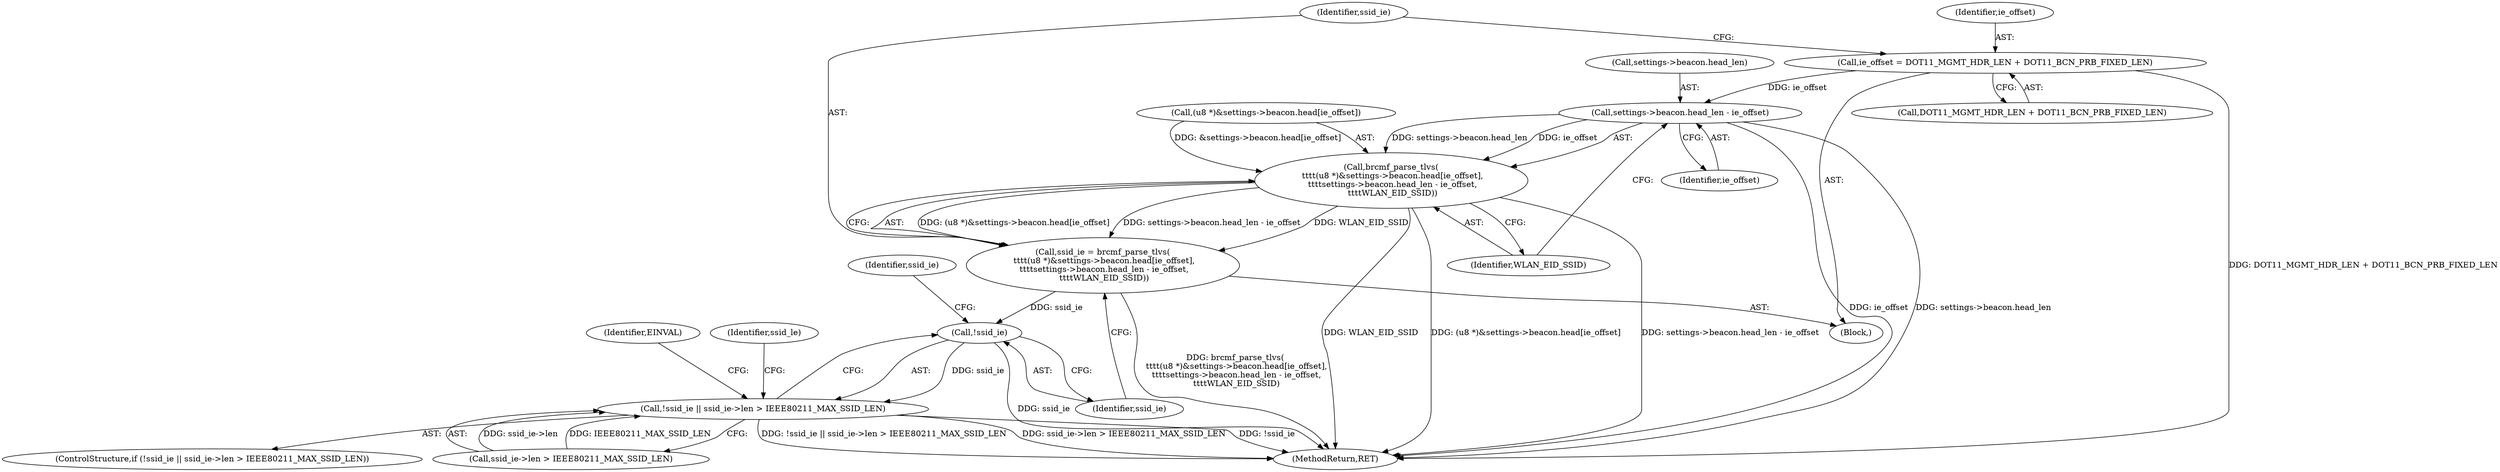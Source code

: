 digraph "0_linux_ded89912156b1a47d940a0c954c43afbabd0c42c@integer" {
"1000262" [label="(Call,ie_offset = DOT11_MGMT_HDR_LEN + DOT11_BCN_PRB_FIXED_LEN)"];
"1000280" [label="(Call,settings->beacon.head_len - ie_offset)"];
"1000269" [label="(Call,brcmf_parse_tlvs(\n \t\t\t\t(u8 *)&settings->beacon.head[ie_offset],\n \t\t\t\tsettings->beacon.head_len - ie_offset,\n \t\t\t\tWLAN_EID_SSID))"];
"1000267" [label="(Call,ssid_ie = brcmf_parse_tlvs(\n \t\t\t\t(u8 *)&settings->beacon.head[ie_offset],\n \t\t\t\tsettings->beacon.head_len - ie_offset,\n \t\t\t\tWLAN_EID_SSID))"];
"1000290" [label="(Call,!ssid_ie)"];
"1000289" [label="(Call,!ssid_ie || ssid_ie->len > IEEE80211_MAX_SSID_LEN)"];
"1000294" [label="(Identifier,ssid_ie)"];
"1000288" [label="(ControlStructure,if (!ssid_ie || ssid_ie->len > IEEE80211_MAX_SSID_LEN))"];
"1000299" [label="(Identifier,EINVAL)"];
"1000267" [label="(Call,ssid_ie = brcmf_parse_tlvs(\n \t\t\t\t(u8 *)&settings->beacon.head[ie_offset],\n \t\t\t\tsettings->beacon.head_len - ie_offset,\n \t\t\t\tWLAN_EID_SSID))"];
"1000289" [label="(Call,!ssid_ie || ssid_ie->len > IEEE80211_MAX_SSID_LEN)"];
"1000280" [label="(Call,settings->beacon.head_len - ie_offset)"];
"1000291" [label="(Identifier,ssid_ie)"];
"1000263" [label="(Identifier,ie_offset)"];
"1000264" [label="(Call,DOT11_MGMT_HDR_LEN + DOT11_BCN_PRB_FIXED_LEN)"];
"1000286" [label="(Identifier,ie_offset)"];
"1000261" [label="(Block,)"];
"1000292" [label="(Call,ssid_ie->len > IEEE80211_MAX_SSID_LEN)"];
"1000269" [label="(Call,brcmf_parse_tlvs(\n \t\t\t\t(u8 *)&settings->beacon.head[ie_offset],\n \t\t\t\tsettings->beacon.head_len - ie_offset,\n \t\t\t\tWLAN_EID_SSID))"];
"1000814" [label="(MethodReturn,RET)"];
"1000281" [label="(Call,settings->beacon.head_len)"];
"1000302" [label="(Identifier,ssid_le)"];
"1000290" [label="(Call,!ssid_ie)"];
"1000287" [label="(Identifier,WLAN_EID_SSID)"];
"1000268" [label="(Identifier,ssid_ie)"];
"1000270" [label="(Call,(u8 *)&settings->beacon.head[ie_offset])"];
"1000262" [label="(Call,ie_offset = DOT11_MGMT_HDR_LEN + DOT11_BCN_PRB_FIXED_LEN)"];
"1000262" -> "1000261"  [label="AST: "];
"1000262" -> "1000264"  [label="CFG: "];
"1000263" -> "1000262"  [label="AST: "];
"1000264" -> "1000262"  [label="AST: "];
"1000268" -> "1000262"  [label="CFG: "];
"1000262" -> "1000814"  [label="DDG: DOT11_MGMT_HDR_LEN + DOT11_BCN_PRB_FIXED_LEN"];
"1000262" -> "1000280"  [label="DDG: ie_offset"];
"1000280" -> "1000269"  [label="AST: "];
"1000280" -> "1000286"  [label="CFG: "];
"1000281" -> "1000280"  [label="AST: "];
"1000286" -> "1000280"  [label="AST: "];
"1000287" -> "1000280"  [label="CFG: "];
"1000280" -> "1000814"  [label="DDG: ie_offset"];
"1000280" -> "1000814"  [label="DDG: settings->beacon.head_len"];
"1000280" -> "1000269"  [label="DDG: settings->beacon.head_len"];
"1000280" -> "1000269"  [label="DDG: ie_offset"];
"1000269" -> "1000267"  [label="AST: "];
"1000269" -> "1000287"  [label="CFG: "];
"1000270" -> "1000269"  [label="AST: "];
"1000287" -> "1000269"  [label="AST: "];
"1000267" -> "1000269"  [label="CFG: "];
"1000269" -> "1000814"  [label="DDG: settings->beacon.head_len - ie_offset"];
"1000269" -> "1000814"  [label="DDG: WLAN_EID_SSID"];
"1000269" -> "1000814"  [label="DDG: (u8 *)&settings->beacon.head[ie_offset]"];
"1000269" -> "1000267"  [label="DDG: (u8 *)&settings->beacon.head[ie_offset]"];
"1000269" -> "1000267"  [label="DDG: settings->beacon.head_len - ie_offset"];
"1000269" -> "1000267"  [label="DDG: WLAN_EID_SSID"];
"1000270" -> "1000269"  [label="DDG: &settings->beacon.head[ie_offset]"];
"1000267" -> "1000261"  [label="AST: "];
"1000268" -> "1000267"  [label="AST: "];
"1000291" -> "1000267"  [label="CFG: "];
"1000267" -> "1000814"  [label="DDG: brcmf_parse_tlvs(\n \t\t\t\t(u8 *)&settings->beacon.head[ie_offset],\n \t\t\t\tsettings->beacon.head_len - ie_offset,\n \t\t\t\tWLAN_EID_SSID)"];
"1000267" -> "1000290"  [label="DDG: ssid_ie"];
"1000290" -> "1000289"  [label="AST: "];
"1000290" -> "1000291"  [label="CFG: "];
"1000291" -> "1000290"  [label="AST: "];
"1000294" -> "1000290"  [label="CFG: "];
"1000289" -> "1000290"  [label="CFG: "];
"1000290" -> "1000814"  [label="DDG: ssid_ie"];
"1000290" -> "1000289"  [label="DDG: ssid_ie"];
"1000289" -> "1000288"  [label="AST: "];
"1000289" -> "1000292"  [label="CFG: "];
"1000292" -> "1000289"  [label="AST: "];
"1000299" -> "1000289"  [label="CFG: "];
"1000302" -> "1000289"  [label="CFG: "];
"1000289" -> "1000814"  [label="DDG: ssid_ie->len > IEEE80211_MAX_SSID_LEN"];
"1000289" -> "1000814"  [label="DDG: !ssid_ie"];
"1000289" -> "1000814"  [label="DDG: !ssid_ie || ssid_ie->len > IEEE80211_MAX_SSID_LEN"];
"1000292" -> "1000289"  [label="DDG: ssid_ie->len"];
"1000292" -> "1000289"  [label="DDG: IEEE80211_MAX_SSID_LEN"];
}
